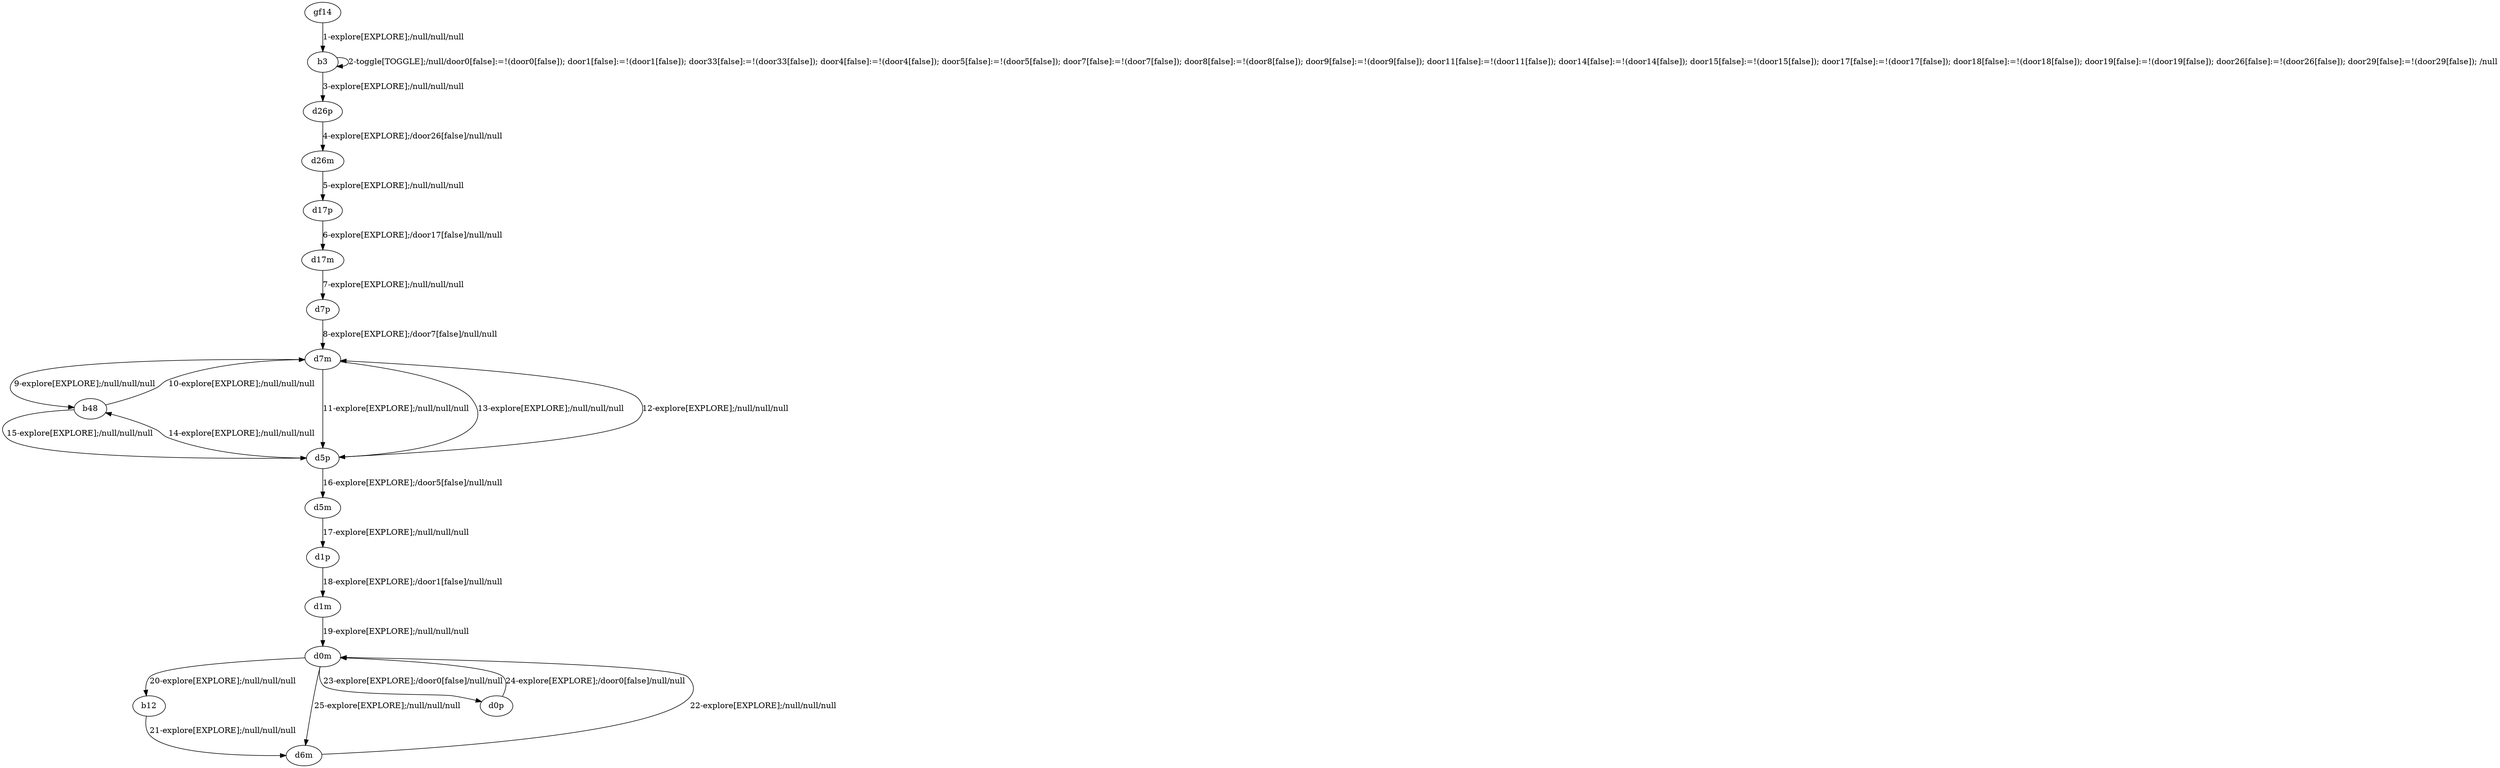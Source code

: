 # Total number of goals covered by this test: 4
# d5p --> d7m
# d0p --> d0m
# d6m --> d0m
# d0m --> b12

digraph g {
"gf14" -> "b3" [label = "1-explore[EXPLORE];/null/null/null"];
"b3" -> "b3" [label = "2-toggle[TOGGLE];/null/door0[false]:=!(door0[false]); door1[false]:=!(door1[false]); door33[false]:=!(door33[false]); door4[false]:=!(door4[false]); door5[false]:=!(door5[false]); door7[false]:=!(door7[false]); door8[false]:=!(door8[false]); door9[false]:=!(door9[false]); door11[false]:=!(door11[false]); door14[false]:=!(door14[false]); door15[false]:=!(door15[false]); door17[false]:=!(door17[false]); door18[false]:=!(door18[false]); door19[false]:=!(door19[false]); door26[false]:=!(door26[false]); door29[false]:=!(door29[false]); /null"];
"b3" -> "d26p" [label = "3-explore[EXPLORE];/null/null/null"];
"d26p" -> "d26m" [label = "4-explore[EXPLORE];/door26[false]/null/null"];
"d26m" -> "d17p" [label = "5-explore[EXPLORE];/null/null/null"];
"d17p" -> "d17m" [label = "6-explore[EXPLORE];/door17[false]/null/null"];
"d17m" -> "d7p" [label = "7-explore[EXPLORE];/null/null/null"];
"d7p" -> "d7m" [label = "8-explore[EXPLORE];/door7[false]/null/null"];
"d7m" -> "b48" [label = "9-explore[EXPLORE];/null/null/null"];
"b48" -> "d7m" [label = "10-explore[EXPLORE];/null/null/null"];
"d7m" -> "d5p" [label = "11-explore[EXPLORE];/null/null/null"];
"d5p" -> "d7m" [label = "12-explore[EXPLORE];/null/null/null"];
"d7m" -> "d5p" [label = "13-explore[EXPLORE];/null/null/null"];
"d5p" -> "b48" [label = "14-explore[EXPLORE];/null/null/null"];
"b48" -> "d5p" [label = "15-explore[EXPLORE];/null/null/null"];
"d5p" -> "d5m" [label = "16-explore[EXPLORE];/door5[false]/null/null"];
"d5m" -> "d1p" [label = "17-explore[EXPLORE];/null/null/null"];
"d1p" -> "d1m" [label = "18-explore[EXPLORE];/door1[false]/null/null"];
"d1m" -> "d0m" [label = "19-explore[EXPLORE];/null/null/null"];
"d0m" -> "b12" [label = "20-explore[EXPLORE];/null/null/null"];
"b12" -> "d6m" [label = "21-explore[EXPLORE];/null/null/null"];
"d6m" -> "d0m" [label = "22-explore[EXPLORE];/null/null/null"];
"d0m" -> "d0p" [label = "23-explore[EXPLORE];/door0[false]/null/null"];
"d0p" -> "d0m" [label = "24-explore[EXPLORE];/door0[false]/null/null"];
"d0m" -> "d6m" [label = "25-explore[EXPLORE];/null/null/null"];
}